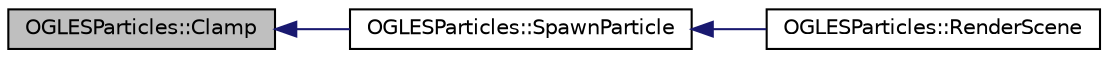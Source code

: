 digraph "OGLESParticles::Clamp"
{
  edge [fontname="Helvetica",fontsize="10",labelfontname="Helvetica",labelfontsize="10"];
  node [fontname="Helvetica",fontsize="10",shape=record];
  rankdir="LR";
  Node1 [label="OGLESParticles::Clamp",height=0.2,width=0.4,color="black", fillcolor="grey75", style="filled", fontcolor="black"];
  Node1 -> Node2 [dir="back",color="midnightblue",fontsize="10",style="solid",fontname="Helvetica"];
  Node2 [label="OGLESParticles::SpawnParticle",height=0.2,width=0.4,color="black", fillcolor="white", style="filled",URL="$class_o_g_l_e_s_particles.html#aa35481641deea4ab08bbff056d6d56c1"];
  Node2 -> Node3 [dir="back",color="midnightblue",fontsize="10",style="solid",fontname="Helvetica"];
  Node3 [label="OGLESParticles::RenderScene",height=0.2,width=0.4,color="black", fillcolor="white", style="filled",URL="$class_o_g_l_e_s_particles.html#a0d6d20125a88c7534afdf8a1218b5079"];
}
